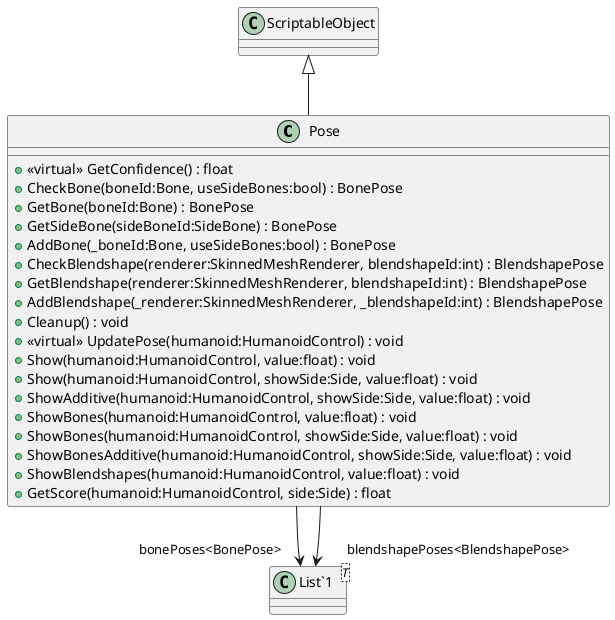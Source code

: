 @startuml
class Pose {
    + <<virtual>> GetConfidence() : float
    + CheckBone(boneId:Bone, useSideBones:bool) : BonePose
    + GetBone(boneId:Bone) : BonePose
    + GetSideBone(sideBoneId:SideBone) : BonePose
    + AddBone(_boneId:Bone, useSideBones:bool) : BonePose
    + CheckBlendshape(renderer:SkinnedMeshRenderer, blendshapeId:int) : BlendshapePose
    + GetBlendshape(renderer:SkinnedMeshRenderer, blendshapeId:int) : BlendshapePose
    + AddBlendshape(_renderer:SkinnedMeshRenderer, _blendshapeId:int) : BlendshapePose
    + Cleanup() : void
    + <<virtual>> UpdatePose(humanoid:HumanoidControl) : void
    + Show(humanoid:HumanoidControl, value:float) : void
    + Show(humanoid:HumanoidControl, showSide:Side, value:float) : void
    + ShowAdditive(humanoid:HumanoidControl, showSide:Side, value:float) : void
    + ShowBones(humanoid:HumanoidControl, value:float) : void
    + ShowBones(humanoid:HumanoidControl, showSide:Side, value:float) : void
    + ShowBonesAdditive(humanoid:HumanoidControl, showSide:Side, value:float) : void
    + ShowBlendshapes(humanoid:HumanoidControl, value:float) : void
    + GetScore(humanoid:HumanoidControl, side:Side) : float
}
class "List`1"<T> {
}
ScriptableObject <|-- Pose
Pose --> "bonePoses<BonePose>" "List`1"
Pose --> "blendshapePoses<BlendshapePose>" "List`1"
@enduml
